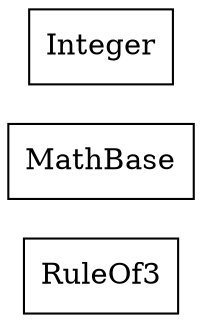 strict digraph class_diagram {
  rankdir=LR;
  TypeRuleOf3[
    label="RuleOf3",
    URL="RuleOf3.html",
    tooltip="com.sekati.math.RuleOf3",
    shape="record"
  ];
  TypeMathBase[
    label="MathBase",
    URL="MathBase.html",
    tooltip="com.sekati.math.MathBase",
    shape="record"
  ];
  TypeInteger[
    label="Integer",
    URL="Integer.html",
    tooltip="com.sekati.math.Integer",
    shape="record"
  ];
}
